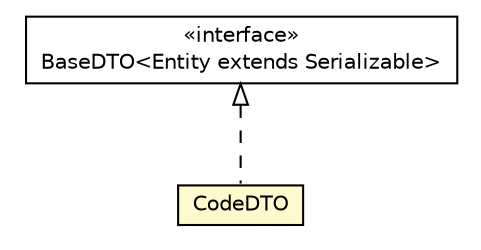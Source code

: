 #!/usr/local/bin/dot
#
# Class diagram 
# Generated by UMLGraph version 5.1 (http://www.umlgraph.org/)
#

digraph G {
	edge [fontname="Helvetica",fontsize=10,labelfontname="Helvetica",labelfontsize=10];
	node [fontname="Helvetica",fontsize=10,shape=plaintext];
	nodesep=0.25;
	ranksep=0.5;
	// cn.edu.uestc.acmicpc.db.dto.impl.code.CodeDTO
	c12112 [label=<<table title="cn.edu.uestc.acmicpc.db.dto.impl.code.CodeDTO" border="0" cellborder="1" cellspacing="0" cellpadding="2" port="p" bgcolor="lemonChiffon" href="./CodeDTO.html">
		<tr><td><table border="0" cellspacing="0" cellpadding="1">
<tr><td align="center" balign="center"> CodeDTO </td></tr>
		</table></td></tr>
		</table>>, fontname="Helvetica", fontcolor="black", fontsize=10.0];
	// cn.edu.uestc.acmicpc.db.dto.base.BaseDTO<Entity extends java.io.Serializable>
	c12149 [label=<<table title="cn.edu.uestc.acmicpc.db.dto.base.BaseDTO" border="0" cellborder="1" cellspacing="0" cellpadding="2" port="p" href="../../base/BaseDTO.html">
		<tr><td><table border="0" cellspacing="0" cellpadding="1">
<tr><td align="center" balign="center"> &#171;interface&#187; </td></tr>
<tr><td align="center" balign="center"> BaseDTO&lt;Entity extends Serializable&gt; </td></tr>
		</table></td></tr>
		</table>>, fontname="Helvetica", fontcolor="black", fontsize=10.0];
	//cn.edu.uestc.acmicpc.db.dto.impl.code.CodeDTO implements cn.edu.uestc.acmicpc.db.dto.base.BaseDTO<Entity extends java.io.Serializable>
	c12149:p -> c12112:p [dir=back,arrowtail=empty,style=dashed];
}


